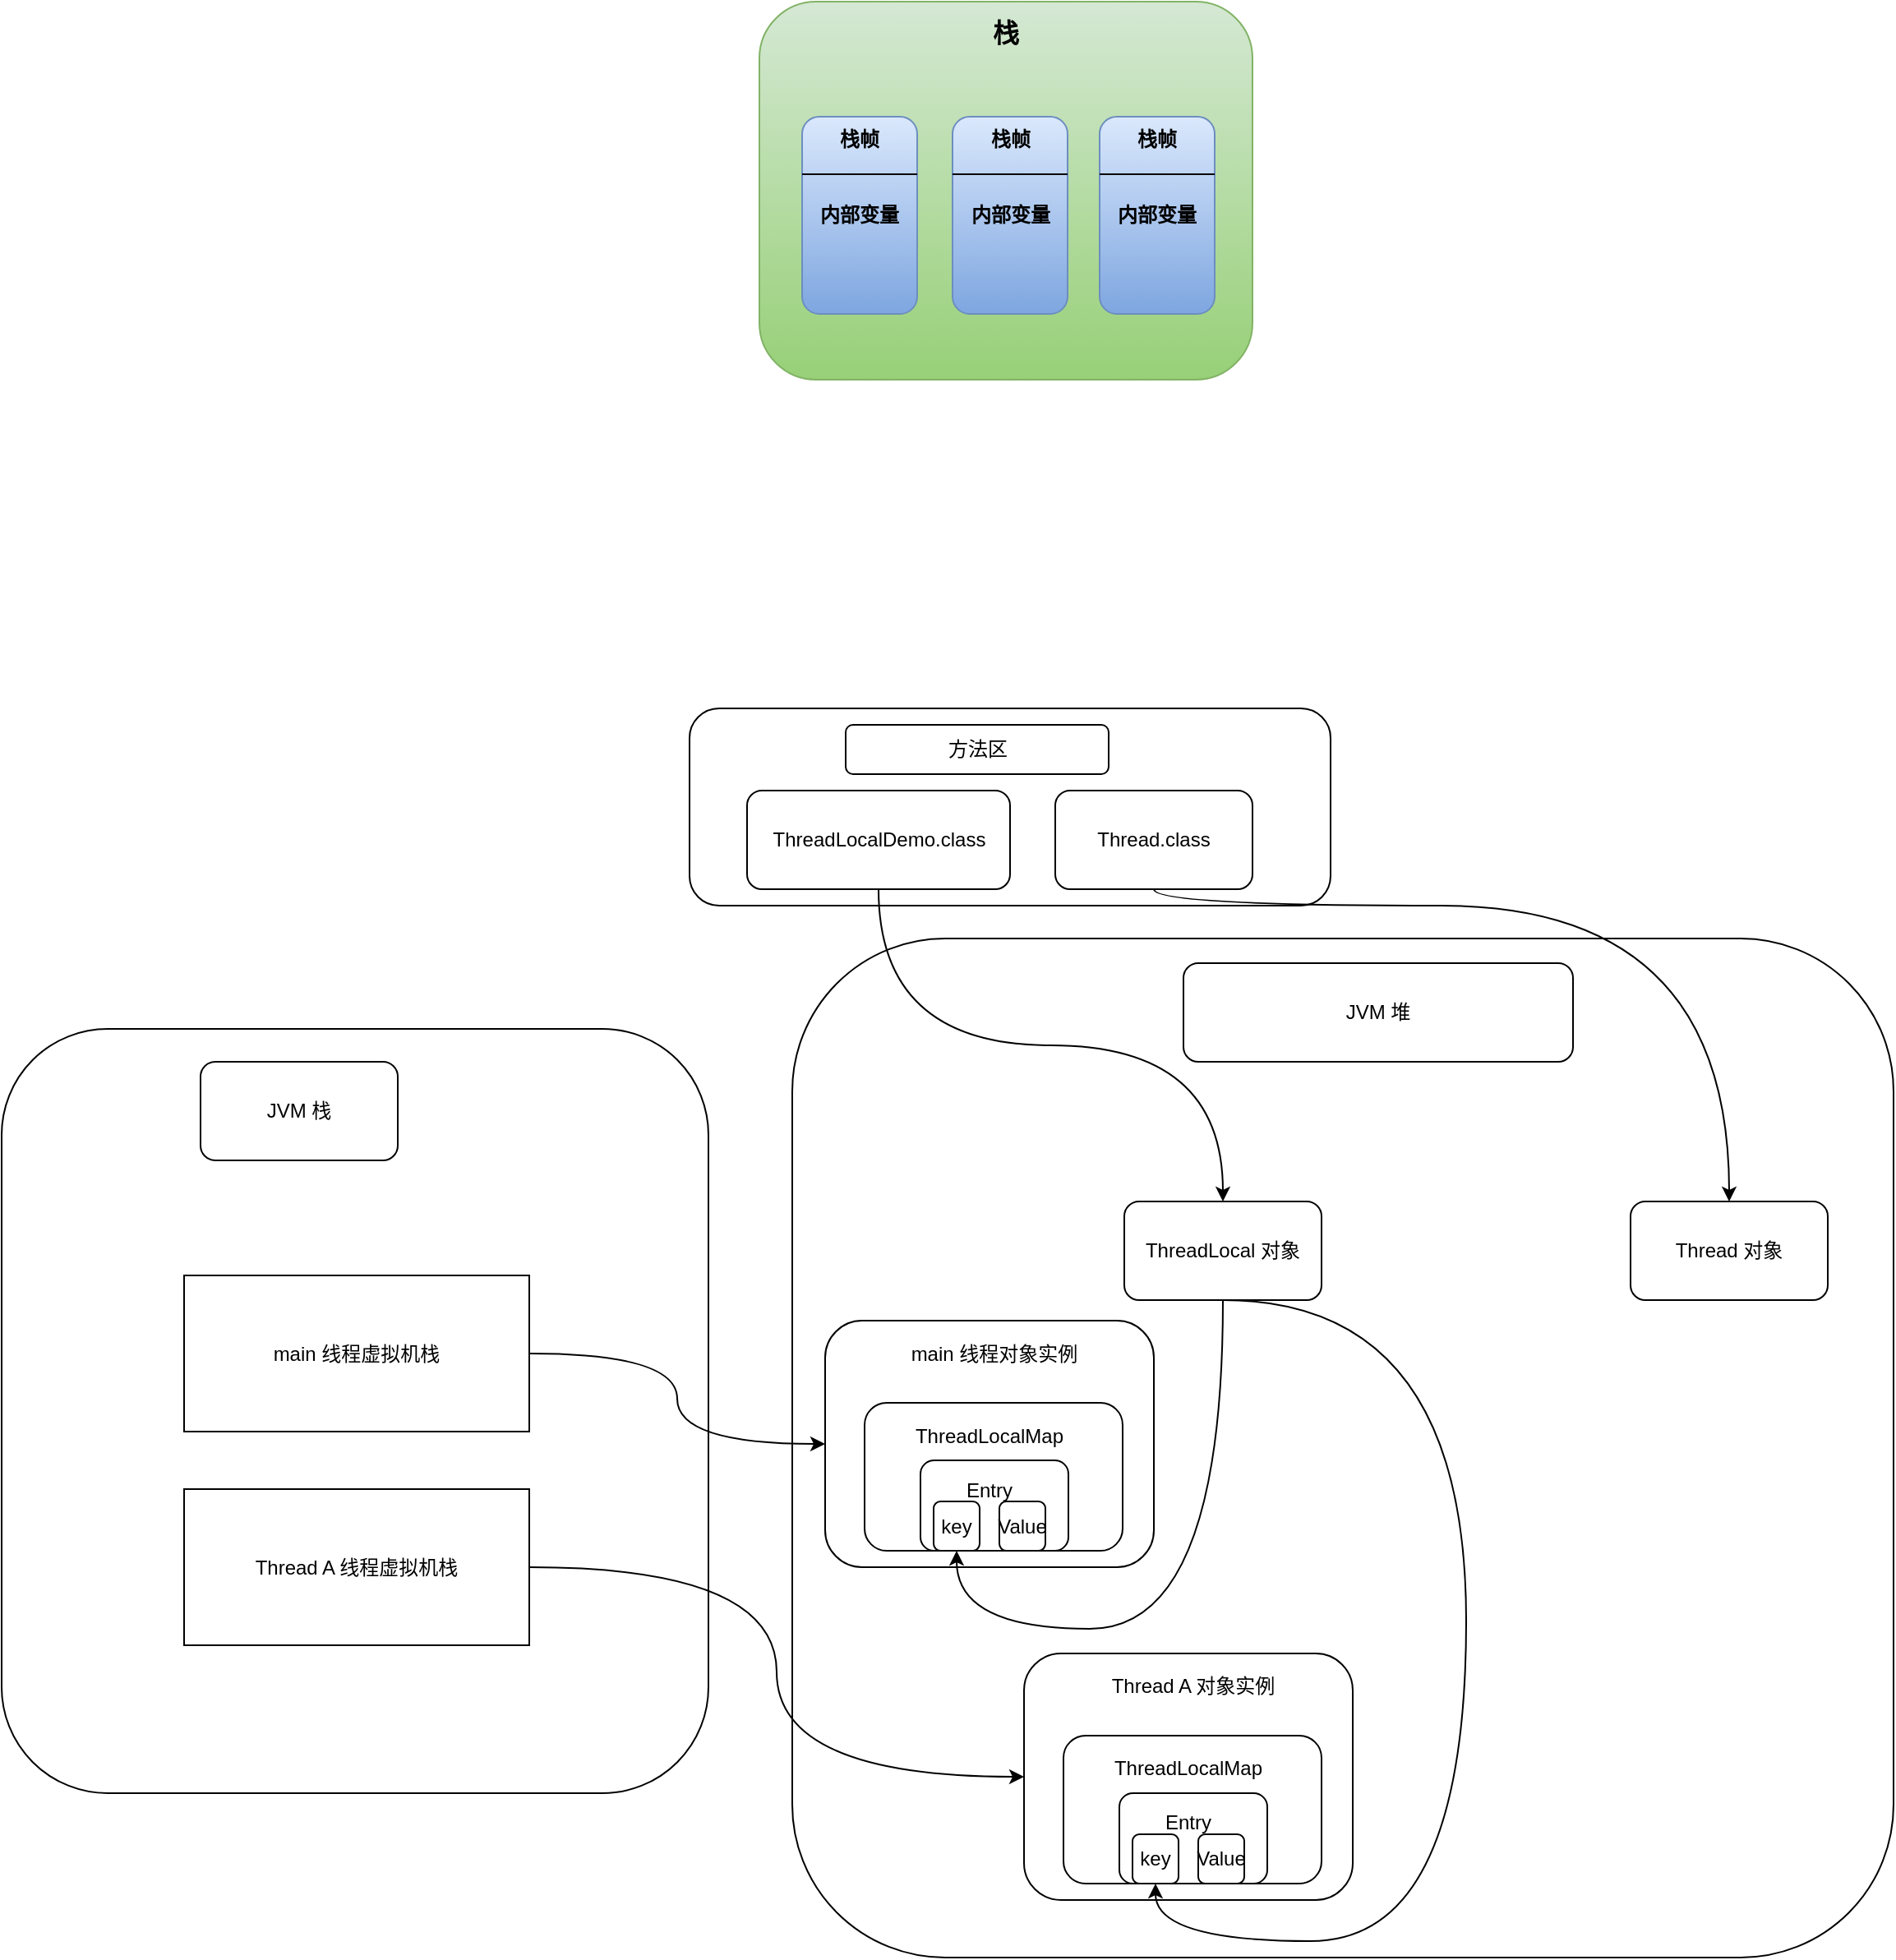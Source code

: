 <mxfile version="10.9.5" type="device"><diagram id="izK7zVxLxIbGQIOIGZSX" name="第 1 页"><mxGraphModel dx="2253" dy="907" grid="1" gridSize="10" guides="1" tooltips="1" connect="1" arrows="1" fold="1" page="1" pageScale="1" pageWidth="827" pageHeight="1169" math="0" shadow="0"><root><mxCell id="0"/><mxCell id="1" parent="0"/><mxCell id="86QMpRwzkkxvnL4JM-AA-49" value="" style="rounded=1;whiteSpace=wrap;html=1;" vertex="1" parent="1"><mxGeometry x="-260" y="660" width="670" height="620" as="geometry"/></mxCell><mxCell id="86QMpRwzkkxvnL4JM-AA-33" value="" style="rounded=1;whiteSpace=wrap;html=1;" vertex="1" parent="1"><mxGeometry x="-119" y="1095" width="200" height="150" as="geometry"/></mxCell><mxCell id="86QMpRwzkkxvnL4JM-AA-34" value="" style="rounded=1;whiteSpace=wrap;html=1;" vertex="1" parent="1"><mxGeometry x="-95" y="1145" width="157" height="90" as="geometry"/></mxCell><mxCell id="86QMpRwzkkxvnL4JM-AA-35" value="" style="rounded=1;whiteSpace=wrap;html=1;" vertex="1" parent="1"><mxGeometry x="-61" y="1180" width="90" height="55" as="geometry"/></mxCell><mxCell id="86QMpRwzkkxvnL4JM-AA-15" value="" style="rounded=1;whiteSpace=wrap;html=1;" vertex="1" parent="1"><mxGeometry x="-240" y="892.5" width="200" height="150" as="geometry"/></mxCell><mxCell id="86QMpRwzkkxvnL4JM-AA-17" value="" style="rounded=1;whiteSpace=wrap;html=1;" vertex="1" parent="1"><mxGeometry x="-216" y="942.5" width="157" height="90" as="geometry"/></mxCell><mxCell id="86QMpRwzkkxvnL4JM-AA-25" value="" style="rounded=1;whiteSpace=wrap;html=1;" vertex="1" parent="1"><mxGeometry x="-182" y="977.5" width="90" height="55" as="geometry"/></mxCell><mxCell id="86QMpRwzkkxvnL4JM-AA-5" value="" style="rounded=1;whiteSpace=wrap;html=1;" vertex="1" parent="1"><mxGeometry x="-741" y="715" width="430" height="465" as="geometry"/></mxCell><mxCell id="l7173vmj13B0S3sGzqJf-12" value="" style="rounded=1;whiteSpace=wrap;html=1;fontStyle=1;gradientColor=#97d077;fillColor=#d5e8d4;strokeColor=#82b366;" parent="1" vertex="1"><mxGeometry x="-280" y="90" width="300" height="230" as="geometry"/></mxCell><mxCell id="l7173vmj13B0S3sGzqJf-1" value="内部变量" style="rounded=1;whiteSpace=wrap;html=1;fontStyle=1;gradientColor=#7ea6e0;fillColor=#dae8fc;strokeColor=#6c8ebf;" parent="1" vertex="1"><mxGeometry x="-254" y="160" width="70" height="120" as="geometry"/></mxCell><mxCell id="l7173vmj13B0S3sGzqJf-3" value="栈帧" style="text;html=1;strokeColor=none;fillColor=none;align=center;verticalAlign=middle;whiteSpace=wrap;rounded=0;fontStyle=1" parent="1" vertex="1"><mxGeometry x="-239" y="164" width="40" height="20" as="geometry"/></mxCell><mxCell id="l7173vmj13B0S3sGzqJf-13" value="栈" style="text;html=1;strokeColor=none;fillColor=none;align=center;verticalAlign=middle;whiteSpace=wrap;rounded=0;fontStyle=1;fontSize=16;" parent="1" vertex="1"><mxGeometry x="-150" y="99" width="40" height="20" as="geometry"/></mxCell><mxCell id="l7173vmj13B0S3sGzqJf-15" value="" style="endArrow=none;html=1;exitX=0;exitY=0.5;exitDx=0;exitDy=0;entryX=1;entryY=0.5;entryDx=0;entryDy=0;fontStyle=1" parent="1" edge="1"><mxGeometry width="50" height="50" relative="1" as="geometry"><mxPoint x="-254" y="195" as="sourcePoint"/><mxPoint x="-184" y="195" as="targetPoint"/></mxGeometry></mxCell><mxCell id="l7173vmj13B0S3sGzqJf-16" value="内部变量" style="rounded=1;whiteSpace=wrap;html=1;fontStyle=1;gradientColor=#7ea6e0;fillColor=#dae8fc;strokeColor=#6c8ebf;" parent="1" vertex="1"><mxGeometry x="-162.5" y="160" width="70" height="120" as="geometry"/></mxCell><mxCell id="l7173vmj13B0S3sGzqJf-17" value="栈帧" style="text;html=1;strokeColor=none;fillColor=none;align=center;verticalAlign=middle;whiteSpace=wrap;rounded=0;fontStyle=1" parent="1" vertex="1"><mxGeometry x="-147.5" y="164" width="40" height="20" as="geometry"/></mxCell><mxCell id="l7173vmj13B0S3sGzqJf-18" value="" style="endArrow=none;html=1;exitX=0;exitY=0.5;exitDx=0;exitDy=0;entryX=1;entryY=0.5;entryDx=0;entryDy=0;fontStyle=1" parent="1" edge="1"><mxGeometry width="50" height="50" relative="1" as="geometry"><mxPoint x="-162.5" y="195" as="sourcePoint"/><mxPoint x="-92.5" y="195" as="targetPoint"/></mxGeometry></mxCell><mxCell id="l7173vmj13B0S3sGzqJf-19" value="内部变量" style="rounded=1;whiteSpace=wrap;html=1;fontStyle=1;gradientColor=#7ea6e0;fillColor=#dae8fc;strokeColor=#6c8ebf;" parent="1" vertex="1"><mxGeometry x="-73" y="160" width="70" height="120" as="geometry"/></mxCell><mxCell id="l7173vmj13B0S3sGzqJf-20" value="栈帧" style="text;html=1;strokeColor=none;fillColor=none;align=center;verticalAlign=middle;whiteSpace=wrap;rounded=0;fontStyle=1" parent="1" vertex="1"><mxGeometry x="-58" y="164" width="40" height="20" as="geometry"/></mxCell><mxCell id="l7173vmj13B0S3sGzqJf-21" value="" style="endArrow=none;html=1;exitX=0;exitY=0.5;exitDx=0;exitDy=0;entryX=1;entryY=0.5;entryDx=0;entryDy=0;fontStyle=1" parent="1" edge="1"><mxGeometry width="50" height="50" relative="1" as="geometry"><mxPoint x="-73" y="195" as="sourcePoint"/><mxPoint x="-3" y="195" as="targetPoint"/></mxGeometry></mxCell><mxCell id="86QMpRwzkkxvnL4JM-AA-46" style="edgeStyle=orthogonalEdgeStyle;curved=1;orthogonalLoop=1;jettySize=auto;html=1;exitX=1;exitY=0.5;exitDx=0;exitDy=0;entryX=0;entryY=0.5;entryDx=0;entryDy=0;strokeColor=#000000;" edge="1" parent="1" source="86QMpRwzkkxvnL4JM-AA-1" target="86QMpRwzkkxvnL4JM-AA-15"><mxGeometry relative="1" as="geometry"/></mxCell><mxCell id="86QMpRwzkkxvnL4JM-AA-1" value="&lt;span style=&quot;white-space: normal&quot;&gt;main 线程虚拟机栈&lt;/span&gt;" style="rounded=0;whiteSpace=wrap;html=1;" vertex="1" parent="1"><mxGeometry x="-630" y="865" width="210" height="95" as="geometry"/></mxCell><mxCell id="86QMpRwzkkxvnL4JM-AA-6" value="JVM 栈" style="rounded=1;whiteSpace=wrap;html=1;" vertex="1" parent="1"><mxGeometry x="-620" y="735" width="120" height="60" as="geometry"/></mxCell><mxCell id="86QMpRwzkkxvnL4JM-AA-8" value="JVM 堆" style="rounded=1;whiteSpace=wrap;html=1;" vertex="1" parent="1"><mxGeometry x="-22" y="675" width="237" height="60" as="geometry"/></mxCell><mxCell id="86QMpRwzkkxvnL4JM-AA-9" value="" style="rounded=1;whiteSpace=wrap;html=1;" vertex="1" parent="1"><mxGeometry x="-322.5" y="520" width="390" height="120" as="geometry"/></mxCell><mxCell id="86QMpRwzkkxvnL4JM-AA-10" value="方法区" style="rounded=1;whiteSpace=wrap;html=1;" vertex="1" parent="1"><mxGeometry x="-227.5" y="530" width="160" height="30" as="geometry"/></mxCell><mxCell id="86QMpRwzkkxvnL4JM-AA-13" style="edgeStyle=orthogonalEdgeStyle;orthogonalLoop=1;jettySize=auto;html=1;exitX=0.5;exitY=1;exitDx=0;exitDy=0;entryX=0.5;entryY=0;entryDx=0;entryDy=0;strokeColor=#000000;curved=1;" edge="1" parent="1" source="86QMpRwzkkxvnL4JM-AA-11" target="86QMpRwzkkxvnL4JM-AA-12"><mxGeometry relative="1" as="geometry"/></mxCell><mxCell id="86QMpRwzkkxvnL4JM-AA-11" value="ThreadLocalDemo.class" style="rounded=1;whiteSpace=wrap;html=1;" vertex="1" parent="1"><mxGeometry x="-287.5" y="570" width="160" height="60" as="geometry"/></mxCell><mxCell id="86QMpRwzkkxvnL4JM-AA-48" style="edgeStyle=orthogonalEdgeStyle;curved=1;orthogonalLoop=1;jettySize=auto;html=1;exitX=0.5;exitY=1;exitDx=0;exitDy=0;entryX=0.5;entryY=1;entryDx=0;entryDy=0;strokeColor=#000000;" edge="1" parent="1" source="86QMpRwzkkxvnL4JM-AA-12" target="86QMpRwzkkxvnL4JM-AA-30"><mxGeometry relative="1" as="geometry"><Array as="points"><mxPoint x="2" y="1080"/><mxPoint x="-160" y="1080"/></Array></mxGeometry></mxCell><mxCell id="86QMpRwzkkxvnL4JM-AA-50" style="edgeStyle=orthogonalEdgeStyle;curved=1;orthogonalLoop=1;jettySize=auto;html=1;exitX=0.5;exitY=1;exitDx=0;exitDy=0;entryX=0.5;entryY=1;entryDx=0;entryDy=0;strokeColor=#000000;" edge="1" parent="1" source="86QMpRwzkkxvnL4JM-AA-12" target="86QMpRwzkkxvnL4JM-AA-39"><mxGeometry relative="1" as="geometry"><Array as="points"><mxPoint x="150" y="880"/><mxPoint x="150" y="1270"/><mxPoint x="-39" y="1270"/></Array></mxGeometry></mxCell><mxCell id="86QMpRwzkkxvnL4JM-AA-12" value="ThreadLocal 对象" style="rounded=1;whiteSpace=wrap;html=1;" vertex="1" parent="1"><mxGeometry x="-58" y="820" width="120" height="60" as="geometry"/></mxCell><mxCell id="86QMpRwzkkxvnL4JM-AA-21" style="edgeStyle=orthogonalEdgeStyle;curved=1;orthogonalLoop=1;jettySize=auto;html=1;exitX=0.5;exitY=1;exitDx=0;exitDy=0;strokeColor=#000000;" edge="1" parent="1" source="86QMpRwzkkxvnL4JM-AA-18" target="86QMpRwzkkxvnL4JM-AA-20"><mxGeometry relative="1" as="geometry"><Array as="points"><mxPoint x="-40" y="640"/><mxPoint x="310" y="640"/></Array></mxGeometry></mxCell><mxCell id="86QMpRwzkkxvnL4JM-AA-18" value="Thread.class" style="rounded=1;whiteSpace=wrap;html=1;" vertex="1" parent="1"><mxGeometry x="-100" y="570" width="120" height="60" as="geometry"/></mxCell><mxCell id="86QMpRwzkkxvnL4JM-AA-20" value="Thread 对象" style="rounded=1;whiteSpace=wrap;html=1;" vertex="1" parent="1"><mxGeometry x="250" y="820" width="120" height="60" as="geometry"/></mxCell><mxCell id="86QMpRwzkkxvnL4JM-AA-26" value="ThreadLocalMap" style="text;html=1;strokeColor=none;fillColor=none;align=center;verticalAlign=middle;whiteSpace=wrap;rounded=0;" vertex="1" parent="1"><mxGeometry x="-160" y="952.5" width="40" height="20" as="geometry"/></mxCell><mxCell id="86QMpRwzkkxvnL4JM-AA-28" value="main 线程对象实例" style="text;html=1;strokeColor=none;fillColor=none;align=center;verticalAlign=middle;whiteSpace=wrap;rounded=0;" vertex="1" parent="1"><mxGeometry x="-195" y="902.5" width="116" height="20" as="geometry"/></mxCell><mxCell id="86QMpRwzkkxvnL4JM-AA-29" value="Entry" style="text;html=1;strokeColor=none;fillColor=none;align=center;verticalAlign=middle;whiteSpace=wrap;rounded=0;" vertex="1" parent="1"><mxGeometry x="-160" y="985.5" width="40" height="20" as="geometry"/></mxCell><mxCell id="86QMpRwzkkxvnL4JM-AA-30" value="key" style="rounded=1;whiteSpace=wrap;html=1;" vertex="1" parent="1"><mxGeometry x="-174" y="1002.5" width="28" height="30" as="geometry"/></mxCell><mxCell id="86QMpRwzkkxvnL4JM-AA-31" value="Value" style="rounded=1;whiteSpace=wrap;html=1;" vertex="1" parent="1"><mxGeometry x="-134" y="1002.5" width="28" height="30" as="geometry"/></mxCell><mxCell id="86QMpRwzkkxvnL4JM-AA-36" value="ThreadLocalMap" style="text;html=1;strokeColor=none;fillColor=none;align=center;verticalAlign=middle;whiteSpace=wrap;rounded=0;" vertex="1" parent="1"><mxGeometry x="-39" y="1155" width="40" height="20" as="geometry"/></mxCell><mxCell id="86QMpRwzkkxvnL4JM-AA-37" value="Thread A 对象实例" style="text;html=1;strokeColor=none;fillColor=none;align=center;verticalAlign=middle;whiteSpace=wrap;rounded=0;" vertex="1" parent="1"><mxGeometry x="-74" y="1105" width="116" height="20" as="geometry"/></mxCell><mxCell id="86QMpRwzkkxvnL4JM-AA-38" value="Entry" style="text;html=1;strokeColor=none;fillColor=none;align=center;verticalAlign=middle;whiteSpace=wrap;rounded=0;" vertex="1" parent="1"><mxGeometry x="-39" y="1188" width="40" height="20" as="geometry"/></mxCell><mxCell id="86QMpRwzkkxvnL4JM-AA-39" value="key" style="rounded=1;whiteSpace=wrap;html=1;" vertex="1" parent="1"><mxGeometry x="-53" y="1205" width="28" height="30" as="geometry"/></mxCell><mxCell id="86QMpRwzkkxvnL4JM-AA-40" value="Value" style="rounded=1;whiteSpace=wrap;html=1;" vertex="1" parent="1"><mxGeometry x="-13" y="1205" width="28" height="30" as="geometry"/></mxCell><mxCell id="86QMpRwzkkxvnL4JM-AA-45" style="edgeStyle=orthogonalEdgeStyle;curved=1;orthogonalLoop=1;jettySize=auto;html=1;exitX=1;exitY=0.5;exitDx=0;exitDy=0;entryX=0;entryY=0.5;entryDx=0;entryDy=0;strokeColor=#000000;" edge="1" parent="1" source="86QMpRwzkkxvnL4JM-AA-43" target="86QMpRwzkkxvnL4JM-AA-33"><mxGeometry relative="1" as="geometry"/></mxCell><mxCell id="86QMpRwzkkxvnL4JM-AA-43" value="&lt;span style=&quot;white-space: normal&quot;&gt;Thread A 线程虚拟机栈&lt;/span&gt;" style="rounded=0;whiteSpace=wrap;html=1;" vertex="1" parent="1"><mxGeometry x="-630" y="995" width="210" height="95" as="geometry"/></mxCell></root></mxGraphModel></diagram></mxfile>